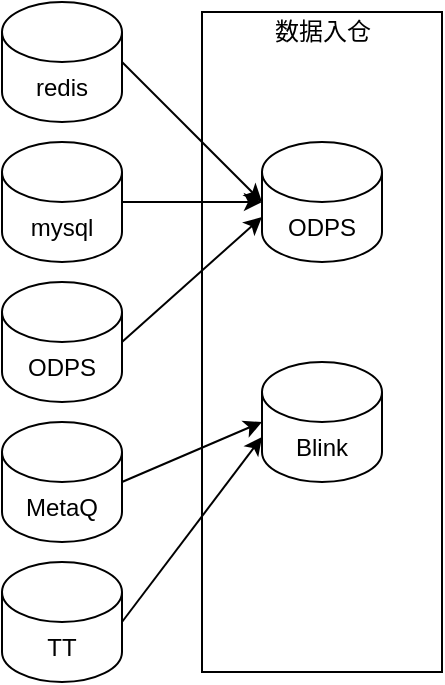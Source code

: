 <mxfile version="16.5.6" type="github">
  <diagram id="LrDT-2fnjlLrGnoS8Kym" name="Page-1">
    <mxGraphModel dx="903" dy="570" grid="1" gridSize="10" guides="1" tooltips="1" connect="1" arrows="1" fold="1" page="1" pageScale="1" pageWidth="826" pageHeight="1169" math="0" shadow="0">
      <root>
        <mxCell id="0" />
        <mxCell id="1" parent="0" />
        <mxCell id="NIo4wRNYglLKpnFKmgiN-8" value="" style="verticalLabelPosition=bottom;verticalAlign=top;html=1;shape=mxgraph.basic.rect;fillColor2=none;strokeWidth=1;size=20;indent=5;" vertex="1" parent="1">
          <mxGeometry x="200" y="125" width="120" height="330" as="geometry" />
        </mxCell>
        <mxCell id="NIo4wRNYglLKpnFKmgiN-1" value="redis" style="shape=cylinder3;whiteSpace=wrap;html=1;boundedLbl=1;backgroundOutline=1;size=15;" vertex="1" parent="1">
          <mxGeometry x="100" y="120" width="60" height="60" as="geometry" />
        </mxCell>
        <mxCell id="NIo4wRNYglLKpnFKmgiN-2" value="mysql" style="shape=cylinder3;whiteSpace=wrap;html=1;boundedLbl=1;backgroundOutline=1;size=15;" vertex="1" parent="1">
          <mxGeometry x="100" y="190" width="60" height="60" as="geometry" />
        </mxCell>
        <mxCell id="NIo4wRNYglLKpnFKmgiN-3" value="ODPS" style="shape=cylinder3;whiteSpace=wrap;html=1;boundedLbl=1;backgroundOutline=1;size=15;" vertex="1" parent="1">
          <mxGeometry x="100" y="260" width="60" height="60" as="geometry" />
        </mxCell>
        <mxCell id="NIo4wRNYglLKpnFKmgiN-4" value="MetaQ" style="shape=cylinder3;whiteSpace=wrap;html=1;boundedLbl=1;backgroundOutline=1;size=15;" vertex="1" parent="1">
          <mxGeometry x="100" y="330" width="60" height="60" as="geometry" />
        </mxCell>
        <mxCell id="NIo4wRNYglLKpnFKmgiN-5" value="TT" style="shape=cylinder3;whiteSpace=wrap;html=1;boundedLbl=1;backgroundOutline=1;size=15;" vertex="1" parent="1">
          <mxGeometry x="100" y="400" width="60" height="60" as="geometry" />
        </mxCell>
        <mxCell id="NIo4wRNYglLKpnFKmgiN-6" value="ODPS" style="shape=cylinder3;whiteSpace=wrap;html=1;boundedLbl=1;backgroundOutline=1;size=15;" vertex="1" parent="1">
          <mxGeometry x="230" y="190" width="60" height="60" as="geometry" />
        </mxCell>
        <mxCell id="NIo4wRNYglLKpnFKmgiN-7" value="Blink" style="shape=cylinder3;whiteSpace=wrap;html=1;boundedLbl=1;backgroundOutline=1;size=15;" vertex="1" parent="1">
          <mxGeometry x="230" y="300" width="60" height="60" as="geometry" />
        </mxCell>
        <mxCell id="NIo4wRNYglLKpnFKmgiN-9" value="数据入仓" style="text;html=1;align=center;verticalAlign=middle;resizable=0;points=[];autosize=1;strokeColor=none;fillColor=none;" vertex="1" parent="1">
          <mxGeometry x="230" y="125" width="60" height="20" as="geometry" />
        </mxCell>
        <mxCell id="NIo4wRNYglLKpnFKmgiN-10" value="" style="endArrow=classic;html=1;rounded=0;exitX=1;exitY=0.5;exitDx=0;exitDy=0;exitPerimeter=0;entryX=0;entryY=0.5;entryDx=0;entryDy=0;entryPerimeter=0;" edge="1" parent="1" source="NIo4wRNYglLKpnFKmgiN-1" target="NIo4wRNYglLKpnFKmgiN-6">
          <mxGeometry width="50" height="50" relative="1" as="geometry">
            <mxPoint x="390" y="320" as="sourcePoint" />
            <mxPoint x="440" y="270" as="targetPoint" />
          </mxGeometry>
        </mxCell>
        <mxCell id="NIo4wRNYglLKpnFKmgiN-11" value="" style="endArrow=classic;html=1;rounded=0;exitX=1;exitY=0.5;exitDx=0;exitDy=0;exitPerimeter=0;entryX=0;entryY=0.5;entryDx=0;entryDy=0;entryPerimeter=0;" edge="1" parent="1" source="NIo4wRNYglLKpnFKmgiN-2" target="NIo4wRNYglLKpnFKmgiN-6">
          <mxGeometry width="50" height="50" relative="1" as="geometry">
            <mxPoint x="170" y="160" as="sourcePoint" />
            <mxPoint x="240" y="230" as="targetPoint" />
          </mxGeometry>
        </mxCell>
        <mxCell id="NIo4wRNYglLKpnFKmgiN-12" value="" style="endArrow=classic;html=1;rounded=0;exitX=1;exitY=0.5;exitDx=0;exitDy=0;exitPerimeter=0;entryX=0;entryY=0;entryDx=0;entryDy=37.5;entryPerimeter=0;" edge="1" parent="1" source="NIo4wRNYglLKpnFKmgiN-3" target="NIo4wRNYglLKpnFKmgiN-6">
          <mxGeometry width="50" height="50" relative="1" as="geometry">
            <mxPoint x="170" y="230" as="sourcePoint" />
            <mxPoint x="240" y="230" as="targetPoint" />
          </mxGeometry>
        </mxCell>
        <mxCell id="NIo4wRNYglLKpnFKmgiN-13" value="" style="endArrow=classic;html=1;rounded=0;exitX=1;exitY=0.5;exitDx=0;exitDy=0;exitPerimeter=0;entryX=0;entryY=0.5;entryDx=0;entryDy=0;entryPerimeter=0;" edge="1" parent="1" source="NIo4wRNYglLKpnFKmgiN-4" target="NIo4wRNYglLKpnFKmgiN-7">
          <mxGeometry width="50" height="50" relative="1" as="geometry">
            <mxPoint x="170" y="300" as="sourcePoint" />
            <mxPoint x="240" y="237.5" as="targetPoint" />
          </mxGeometry>
        </mxCell>
        <mxCell id="NIo4wRNYglLKpnFKmgiN-14" value="" style="endArrow=classic;html=1;rounded=0;exitX=1;exitY=0.5;exitDx=0;exitDy=0;exitPerimeter=0;entryX=0;entryY=0;entryDx=0;entryDy=37.5;entryPerimeter=0;" edge="1" parent="1" source="NIo4wRNYglLKpnFKmgiN-5" target="NIo4wRNYglLKpnFKmgiN-7">
          <mxGeometry width="50" height="50" relative="1" as="geometry">
            <mxPoint x="170" y="370" as="sourcePoint" />
            <mxPoint x="240" y="340" as="targetPoint" />
          </mxGeometry>
        </mxCell>
      </root>
    </mxGraphModel>
  </diagram>
</mxfile>
